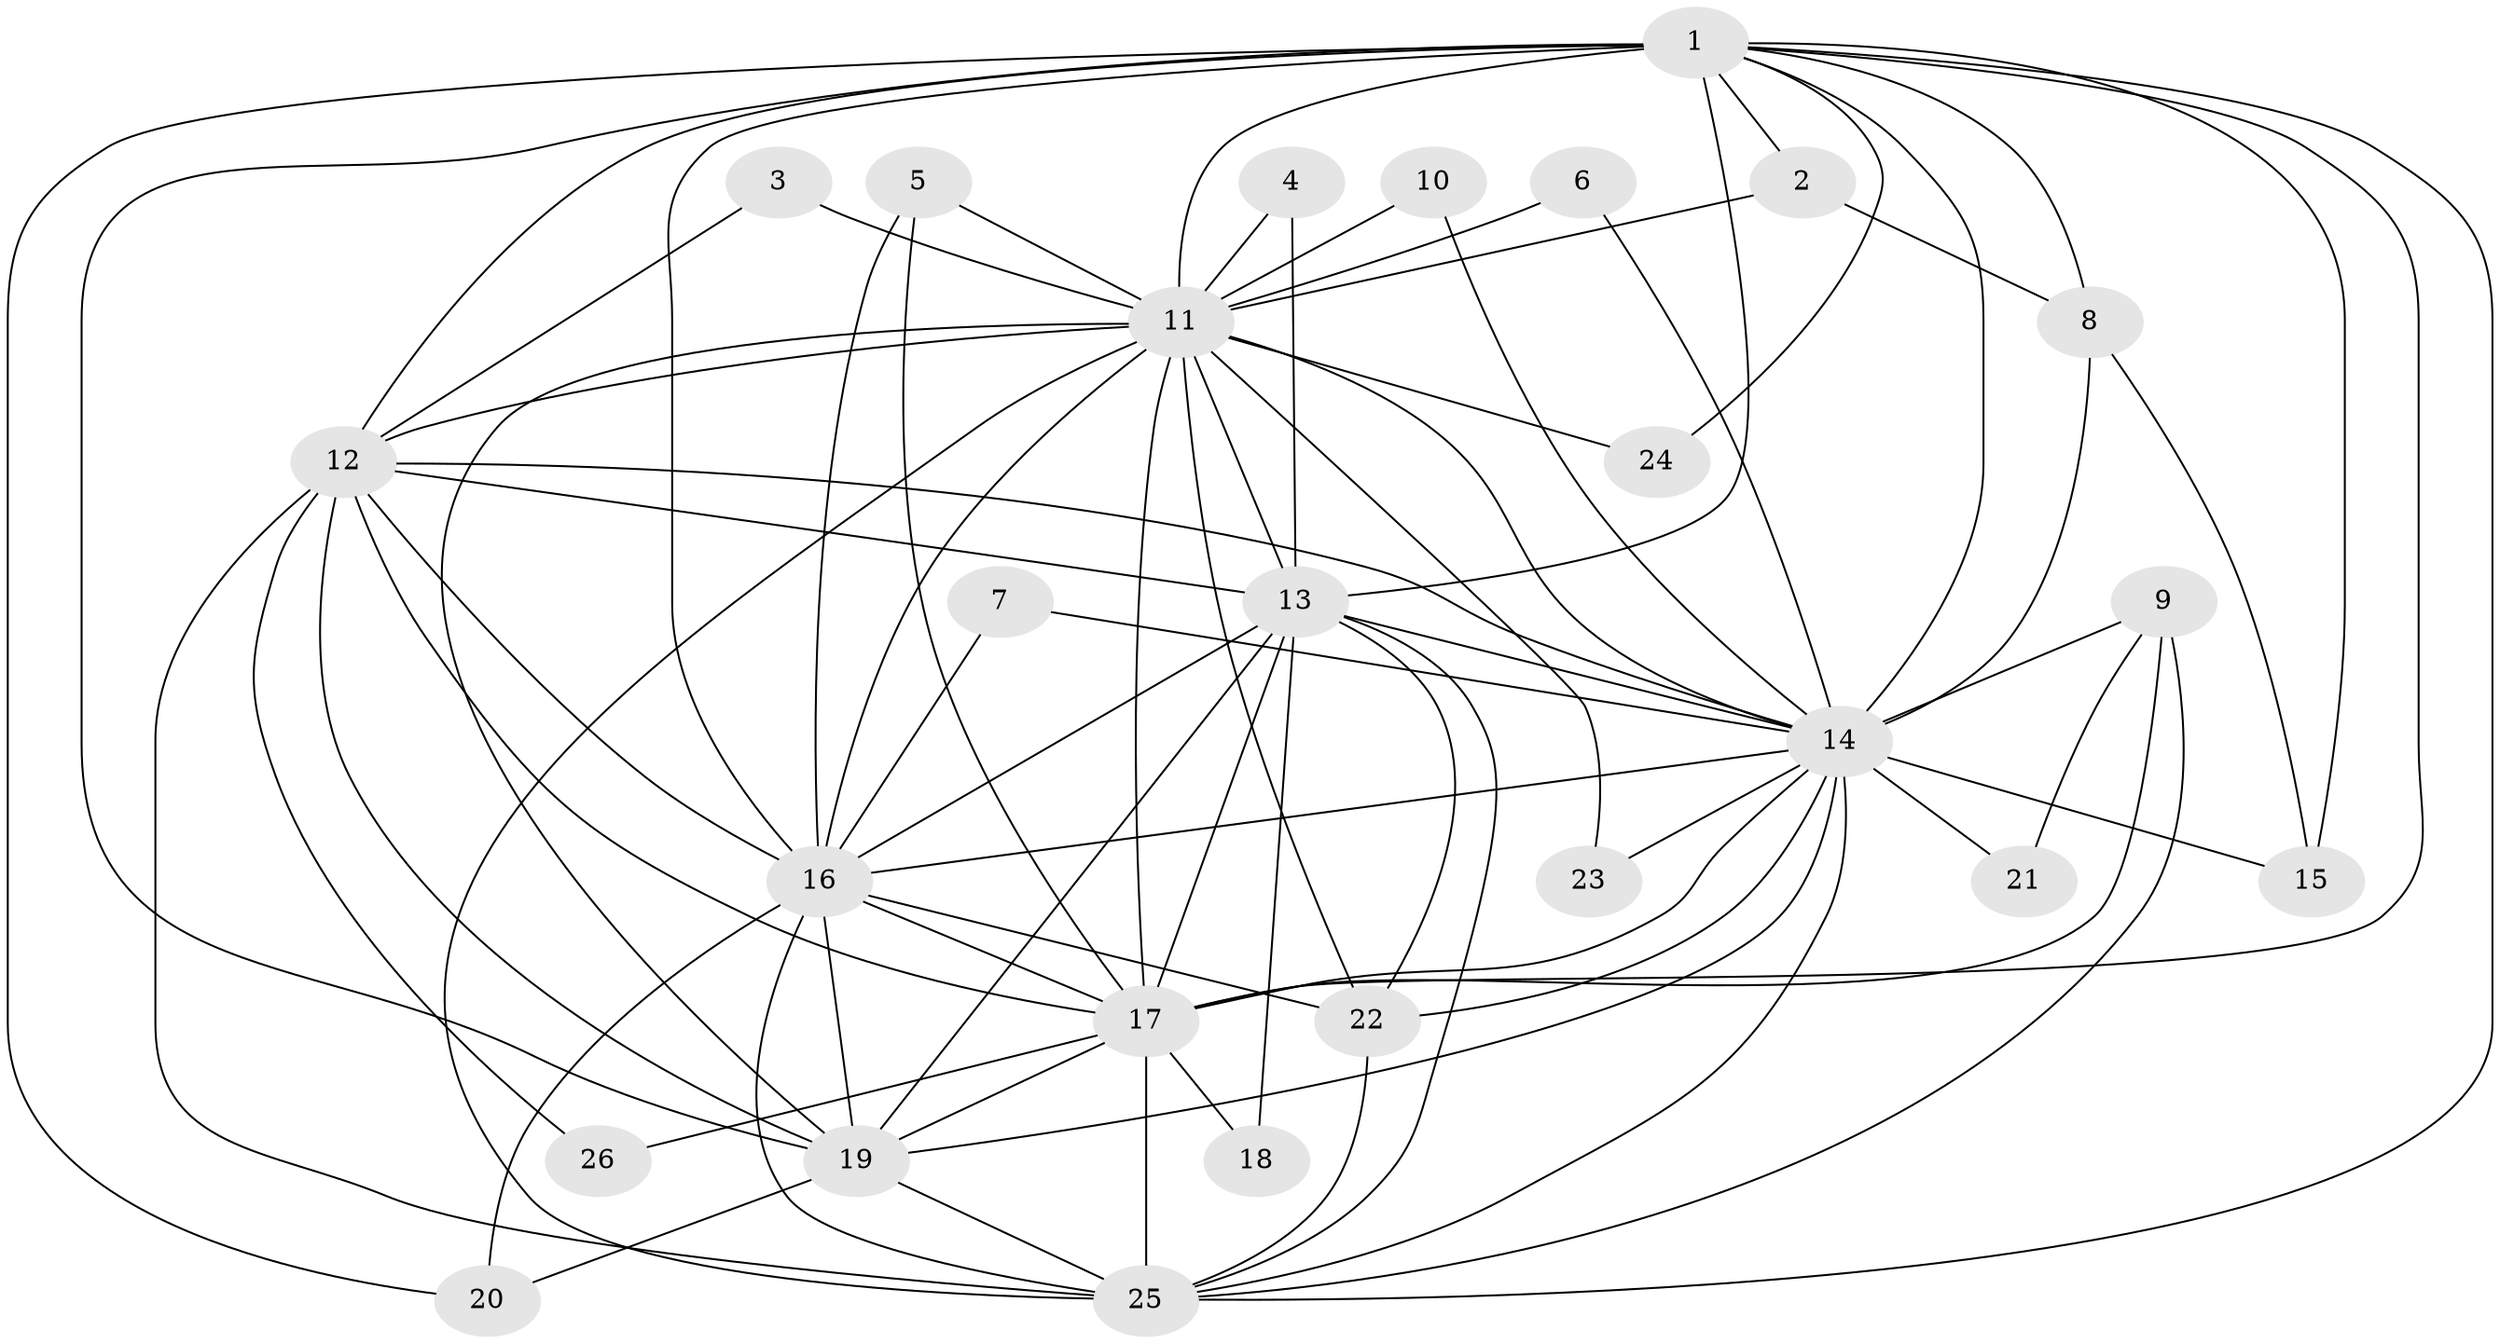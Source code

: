 // original degree distribution, {12: 0.019230769230769232, 18: 0.019230769230769232, 20: 0.019230769230769232, 15: 0.07692307692307693, 16: 0.019230769230769232, 22: 0.019230769230769232, 11: 0.019230769230769232, 2: 0.5769230769230769, 3: 0.17307692307692307, 4: 0.057692307692307696}
// Generated by graph-tools (version 1.1) at 2025/25/03/09/25 03:25:51]
// undirected, 26 vertices, 78 edges
graph export_dot {
graph [start="1"]
  node [color=gray90,style=filled];
  1;
  2;
  3;
  4;
  5;
  6;
  7;
  8;
  9;
  10;
  11;
  12;
  13;
  14;
  15;
  16;
  17;
  18;
  19;
  20;
  21;
  22;
  23;
  24;
  25;
  26;
  1 -- 2 [weight=1.0];
  1 -- 8 [weight=1.0];
  1 -- 11 [weight=2.0];
  1 -- 12 [weight=3.0];
  1 -- 13 [weight=4.0];
  1 -- 14 [weight=3.0];
  1 -- 15 [weight=1.0];
  1 -- 16 [weight=2.0];
  1 -- 17 [weight=2.0];
  1 -- 19 [weight=2.0];
  1 -- 20 [weight=1.0];
  1 -- 24 [weight=1.0];
  1 -- 25 [weight=2.0];
  2 -- 8 [weight=1.0];
  2 -- 11 [weight=1.0];
  3 -- 11 [weight=1.0];
  3 -- 12 [weight=1.0];
  4 -- 11 [weight=1.0];
  4 -- 13 [weight=1.0];
  5 -- 11 [weight=1.0];
  5 -- 16 [weight=1.0];
  5 -- 17 [weight=1.0];
  6 -- 11 [weight=1.0];
  6 -- 14 [weight=1.0];
  7 -- 14 [weight=1.0];
  7 -- 16 [weight=1.0];
  8 -- 14 [weight=1.0];
  8 -- 15 [weight=1.0];
  9 -- 14 [weight=1.0];
  9 -- 17 [weight=1.0];
  9 -- 21 [weight=1.0];
  9 -- 25 [weight=1.0];
  10 -- 11 [weight=1.0];
  10 -- 14 [weight=1.0];
  11 -- 12 [weight=1.0];
  11 -- 13 [weight=1.0];
  11 -- 14 [weight=1.0];
  11 -- 16 [weight=1.0];
  11 -- 17 [weight=2.0];
  11 -- 19 [weight=1.0];
  11 -- 22 [weight=1.0];
  11 -- 23 [weight=1.0];
  11 -- 24 [weight=1.0];
  11 -- 25 [weight=2.0];
  12 -- 13 [weight=2.0];
  12 -- 14 [weight=1.0];
  12 -- 16 [weight=2.0];
  12 -- 17 [weight=1.0];
  12 -- 19 [weight=1.0];
  12 -- 25 [weight=3.0];
  12 -- 26 [weight=1.0];
  13 -- 14 [weight=1.0];
  13 -- 16 [weight=2.0];
  13 -- 17 [weight=1.0];
  13 -- 18 [weight=1.0];
  13 -- 19 [weight=1.0];
  13 -- 22 [weight=1.0];
  13 -- 25 [weight=1.0];
  14 -- 15 [weight=2.0];
  14 -- 16 [weight=1.0];
  14 -- 17 [weight=2.0];
  14 -- 19 [weight=2.0];
  14 -- 21 [weight=1.0];
  14 -- 22 [weight=1.0];
  14 -- 23 [weight=1.0];
  14 -- 25 [weight=1.0];
  16 -- 17 [weight=1.0];
  16 -- 19 [weight=1.0];
  16 -- 20 [weight=1.0];
  16 -- 22 [weight=1.0];
  16 -- 25 [weight=1.0];
  17 -- 18 [weight=1.0];
  17 -- 19 [weight=1.0];
  17 -- 25 [weight=2.0];
  17 -- 26 [weight=1.0];
  19 -- 20 [weight=1.0];
  19 -- 25 [weight=1.0];
  22 -- 25 [weight=1.0];
}
